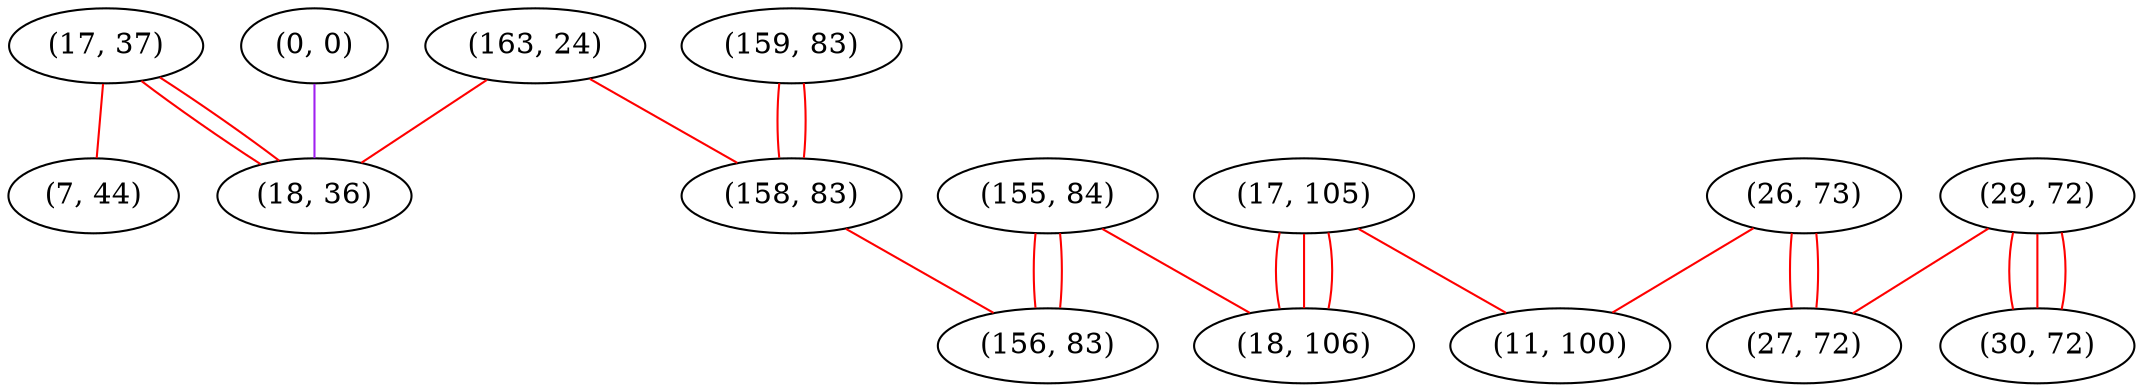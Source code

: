 graph "" {
"(163, 24)";
"(17, 37)";
"(0, 0)";
"(155, 84)";
"(17, 105)";
"(29, 72)";
"(7, 44)";
"(159, 83)";
"(18, 36)";
"(26, 73)";
"(30, 72)";
"(27, 72)";
"(158, 83)";
"(11, 100)";
"(156, 83)";
"(18, 106)";
"(163, 24)" -- "(158, 83)"  [color=red, key=0, weight=1];
"(163, 24)" -- "(18, 36)"  [color=red, key=0, weight=1];
"(17, 37)" -- "(7, 44)"  [color=red, key=0, weight=1];
"(17, 37)" -- "(18, 36)"  [color=red, key=0, weight=1];
"(17, 37)" -- "(18, 36)"  [color=red, key=1, weight=1];
"(0, 0)" -- "(18, 36)"  [color=purple, key=0, weight=4];
"(155, 84)" -- "(156, 83)"  [color=red, key=0, weight=1];
"(155, 84)" -- "(156, 83)"  [color=red, key=1, weight=1];
"(155, 84)" -- "(18, 106)"  [color=red, key=0, weight=1];
"(17, 105)" -- "(11, 100)"  [color=red, key=0, weight=1];
"(17, 105)" -- "(18, 106)"  [color=red, key=0, weight=1];
"(17, 105)" -- "(18, 106)"  [color=red, key=1, weight=1];
"(17, 105)" -- "(18, 106)"  [color=red, key=2, weight=1];
"(29, 72)" -- "(27, 72)"  [color=red, key=0, weight=1];
"(29, 72)" -- "(30, 72)"  [color=red, key=0, weight=1];
"(29, 72)" -- "(30, 72)"  [color=red, key=1, weight=1];
"(29, 72)" -- "(30, 72)"  [color=red, key=2, weight=1];
"(159, 83)" -- "(158, 83)"  [color=red, key=0, weight=1];
"(159, 83)" -- "(158, 83)"  [color=red, key=1, weight=1];
"(26, 73)" -- "(27, 72)"  [color=red, key=0, weight=1];
"(26, 73)" -- "(27, 72)"  [color=red, key=1, weight=1];
"(26, 73)" -- "(11, 100)"  [color=red, key=0, weight=1];
"(158, 83)" -- "(156, 83)"  [color=red, key=0, weight=1];
}
